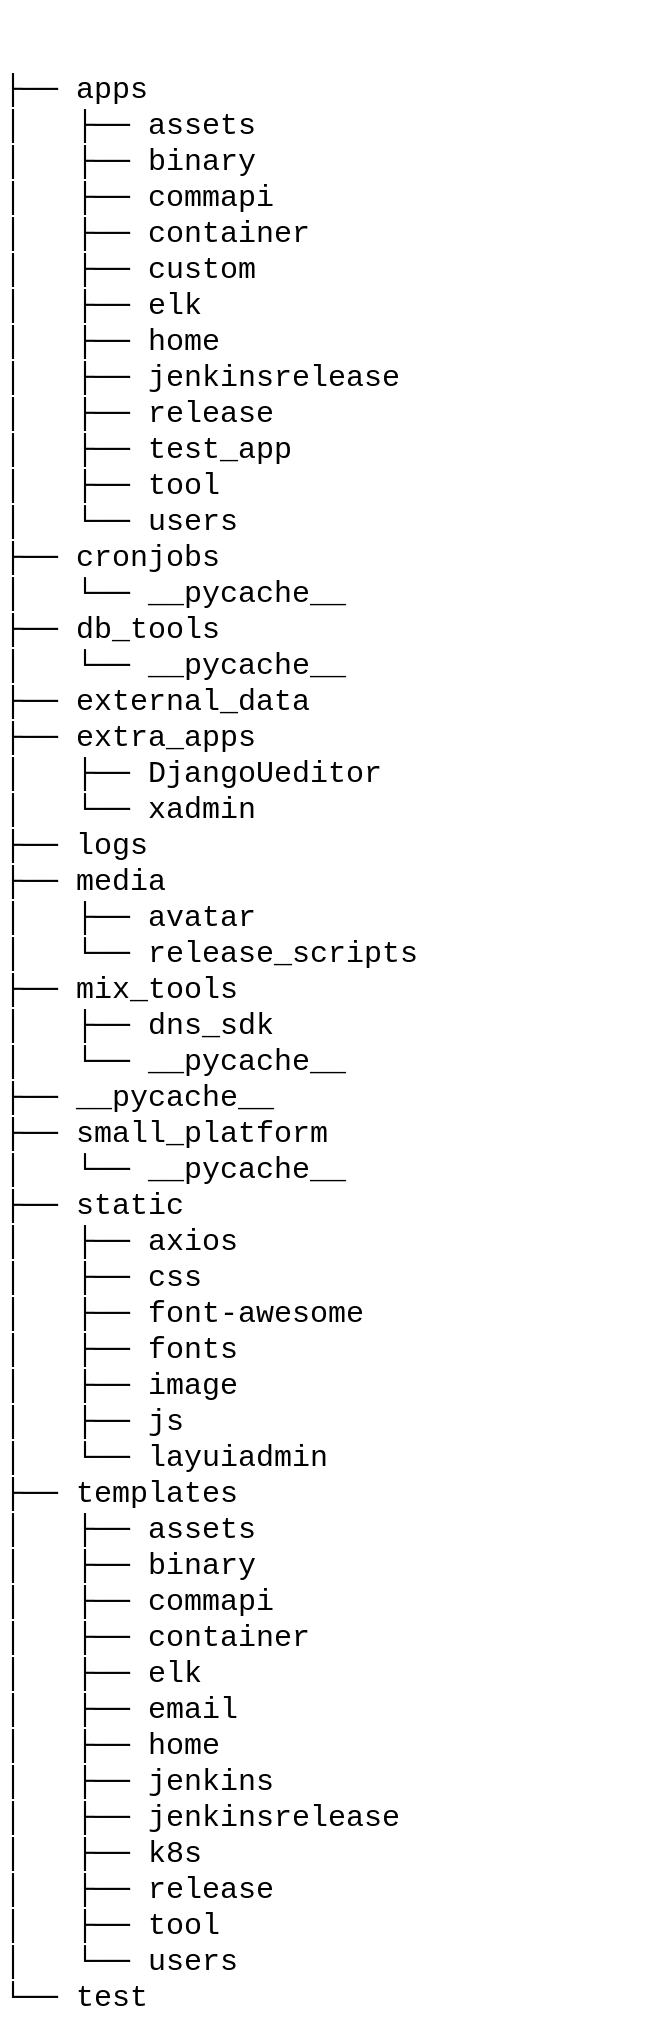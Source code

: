 <mxfile version="20.0.1" type="github">
  <diagram id="AaV7vf_FaJcK-aO9YxgY" name="Page-1">
    <mxGraphModel dx="946" dy="614" grid="1" gridSize="10" guides="1" tooltips="1" connect="1" arrows="1" fold="1" page="1" pageScale="1" pageWidth="827" pageHeight="1169" math="0" shadow="0">
      <root>
        <mxCell id="0" />
        <mxCell id="1" parent="0" />
        <mxCell id="DRwPy5ZB0MJjWgXkHz4k-1" value="&lt;p&gt;&lt;font face=&quot;Courier New&quot;&gt;&lt;font style=&quot;font-size: 15px;&quot;&gt;&lt;br&gt;&lt;/font&gt;&lt;font style=&quot;font-size: 15px;&quot;&gt;├── apps&lt;br&gt;&lt;/font&gt;&lt;font style=&quot;font-size: 15px;&quot;&gt;│&amp;nbsp; &amp;nbsp;├── assets&lt;br&gt;&lt;/font&gt;&lt;font style=&quot;font-size: 15px;&quot;&gt;│&amp;nbsp; &amp;nbsp;├── binary&lt;br&gt;&lt;/font&gt;&lt;font style=&quot;font-size: 15px;&quot;&gt;│&amp;nbsp; &amp;nbsp;├── commapi&lt;br&gt;&lt;/font&gt;&lt;font style=&quot;font-size: 15px;&quot;&gt;│&amp;nbsp; &amp;nbsp;├── container&lt;br&gt;&lt;/font&gt;&lt;font style=&quot;font-size: 15px;&quot;&gt;│&amp;nbsp; &amp;nbsp;├── custom&lt;br&gt;&lt;/font&gt;&lt;font style=&quot;font-size: 15px;&quot;&gt;│&amp;nbsp; &amp;nbsp;├── elk&lt;br&gt;&lt;/font&gt;&lt;font style=&quot;font-size: 15px;&quot;&gt;│&amp;nbsp; &amp;nbsp;├── home&lt;br&gt;&lt;/font&gt;&lt;font style=&quot;font-size: 15px;&quot;&gt;│&amp;nbsp; &amp;nbsp;├── jenkinsrelease&lt;br&gt;&lt;/font&gt;&lt;font style=&quot;font-size: 15px;&quot;&gt;│&amp;nbsp; &amp;nbsp;├── release&lt;br&gt;&lt;/font&gt;&lt;font style=&quot;font-size: 15px;&quot;&gt;│&amp;nbsp; &amp;nbsp;├── test_app&lt;br&gt;&lt;/font&gt;&lt;font style=&quot;font-size: 15px;&quot;&gt;│&amp;nbsp; &amp;nbsp;├── tool&lt;br&gt;&lt;/font&gt;&lt;font style=&quot;font-size: 15px;&quot;&gt;│&amp;nbsp; &amp;nbsp;└── users&lt;br&gt;&lt;/font&gt;&lt;font style=&quot;font-size: 15px;&quot;&gt;├── cronjobs&lt;br&gt;&lt;/font&gt;&lt;font style=&quot;font-size: 15px;&quot;&gt;│&amp;nbsp; &amp;nbsp;└── __pycache__&lt;br&gt;&lt;/font&gt;&lt;font style=&quot;font-size: 15px;&quot;&gt;├── db_tools&lt;br&gt;&lt;/font&gt;&lt;font style=&quot;font-size: 15px;&quot;&gt;│&amp;nbsp; &amp;nbsp;└── __pycache__&lt;br&gt;&lt;/font&gt;&lt;font style=&quot;font-size: 15px;&quot;&gt;├── external_data&lt;br&gt;&lt;/font&gt;&lt;font style=&quot;font-size: 15px;&quot;&gt;├── extra_apps&lt;br&gt;&lt;/font&gt;&lt;font style=&quot;font-size: 15px;&quot;&gt;│&amp;nbsp; &amp;nbsp;├── DjangoUeditor&lt;br&gt;&lt;/font&gt;&lt;font style=&quot;font-size: 15px;&quot;&gt;│&amp;nbsp; &amp;nbsp;└── xadmin&lt;br&gt;&lt;/font&gt;&lt;font style=&quot;font-size: 15px;&quot;&gt;├── logs&lt;br&gt;&lt;/font&gt;&lt;font style=&quot;font-size: 15px;&quot;&gt;├── media&lt;br&gt;&lt;/font&gt;&lt;font style=&quot;font-size: 15px;&quot;&gt;│&amp;nbsp; &amp;nbsp;├── avatar&lt;br&gt;&lt;/font&gt;&lt;font style=&quot;font-size: 15px;&quot;&gt;│&amp;nbsp; &amp;nbsp;└── release_scripts&lt;br&gt;&lt;/font&gt;&lt;font style=&quot;font-size: 15px;&quot;&gt;├── mix_tools&lt;br&gt;&lt;/font&gt;&lt;font style=&quot;font-size: 15px;&quot;&gt;│&amp;nbsp; &amp;nbsp;├── dns_sdk&lt;br&gt;&lt;/font&gt;&lt;font style=&quot;font-size: 15px;&quot;&gt;│&amp;nbsp; &amp;nbsp;└── __pycache__&lt;br&gt;&lt;/font&gt;&lt;font style=&quot;font-size: 15px;&quot;&gt;├── __pycache__&lt;br&gt;&lt;/font&gt;&lt;font style=&quot;font-size: 15px;&quot;&gt;├── small_platform&lt;br&gt;&lt;/font&gt;&lt;font style=&quot;font-size: 15px;&quot;&gt;│&amp;nbsp; &amp;nbsp;└── __pycache__&lt;br&gt;&lt;/font&gt;&lt;font style=&quot;font-size: 15px;&quot;&gt;├── static&lt;br&gt;&lt;/font&gt;&lt;font style=&quot;font-size: 15px;&quot;&gt;│&amp;nbsp; &amp;nbsp;├── axios&lt;br&gt;&lt;/font&gt;&lt;font style=&quot;font-size: 15px;&quot;&gt;│&amp;nbsp; &amp;nbsp;├── css&lt;br&gt;&lt;/font&gt;&lt;font style=&quot;font-size: 15px;&quot;&gt;│&amp;nbsp; &amp;nbsp;├── font-awesome&lt;br&gt;&lt;/font&gt;&lt;font style=&quot;font-size: 15px;&quot;&gt;│&amp;nbsp; &amp;nbsp;├── fonts&lt;br&gt;&lt;/font&gt;&lt;font style=&quot;font-size: 15px;&quot;&gt;│&amp;nbsp; &amp;nbsp;├── image&lt;br&gt;&lt;/font&gt;&lt;font style=&quot;font-size: 15px;&quot;&gt;│&amp;nbsp; &amp;nbsp;├── js&lt;br&gt;&lt;/font&gt;&lt;font style=&quot;font-size: 15px;&quot;&gt;│&amp;nbsp; &amp;nbsp;└── layuiadmin&lt;br&gt;&lt;/font&gt;&lt;font style=&quot;font-size: 15px;&quot;&gt;├── templates&lt;br&gt;&lt;/font&gt;&lt;font style=&quot;font-size: 15px;&quot;&gt;│&amp;nbsp; &amp;nbsp;├── assets&lt;br&gt;&lt;/font&gt;&lt;font style=&quot;font-size: 15px;&quot;&gt;│&amp;nbsp; &amp;nbsp;├── binary&lt;br&gt;&lt;/font&gt;&lt;font style=&quot;font-size: 15px;&quot;&gt;│&amp;nbsp; &amp;nbsp;├── commapi&lt;br&gt;&lt;/font&gt;&lt;font style=&quot;font-size: 15px;&quot;&gt;│&amp;nbsp; &amp;nbsp;├── container&lt;br&gt;&lt;/font&gt;&lt;font style=&quot;font-size: 15px;&quot;&gt;│&amp;nbsp; &amp;nbsp;├── elk&lt;br&gt;&lt;/font&gt;&lt;font style=&quot;font-size: 15px;&quot;&gt;│&amp;nbsp; &amp;nbsp;├── email&lt;br&gt;&lt;/font&gt;&lt;font style=&quot;font-size: 15px;&quot;&gt;│&amp;nbsp; &amp;nbsp;├── home&lt;br&gt;&lt;/font&gt;&lt;font style=&quot;font-size: 15px;&quot;&gt;│&amp;nbsp; &amp;nbsp;├── jenkins&lt;br&gt;&lt;/font&gt;&lt;font style=&quot;font-size: 15px;&quot;&gt;│&amp;nbsp; &amp;nbsp;├── jenkinsrelease&lt;br&gt;&lt;/font&gt;&lt;font style=&quot;font-size: 15px;&quot;&gt;│&amp;nbsp; &amp;nbsp;├── k8s&lt;br&gt;&lt;/font&gt;&lt;font style=&quot;font-size: 15px;&quot;&gt;│&amp;nbsp; &amp;nbsp;├── release&lt;br&gt;&lt;/font&gt;&lt;font style=&quot;font-size: 15px;&quot;&gt;│&amp;nbsp; &amp;nbsp;├── tool&lt;br&gt;&lt;/font&gt;&lt;font style=&quot;font-size: 15px;&quot;&gt;│&amp;nbsp; &amp;nbsp;└── users&lt;br&gt;&lt;/font&gt;&lt;font style=&quot;font-size: 15px;&quot;&gt;└── test&lt;/font&gt;&lt;/font&gt;&lt;/p&gt;" style="text;whiteSpace=wrap;html=1;" vertex="1" parent="1">
          <mxGeometry x="200" y="220" width="330" height="790" as="geometry" />
        </mxCell>
      </root>
    </mxGraphModel>
  </diagram>
</mxfile>
